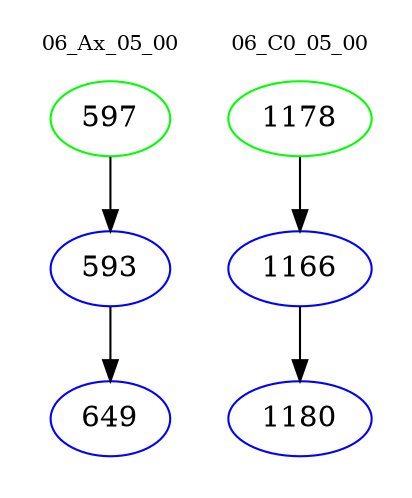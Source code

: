 digraph{
subgraph cluster_0 {
color = white
label = "06_Ax_05_00";
fontsize=10;
T0_597 [label="597", color="green"]
T0_597 -> T0_593 [color="black"]
T0_593 [label="593", color="blue"]
T0_593 -> T0_649 [color="black"]
T0_649 [label="649", color="blue"]
}
subgraph cluster_1 {
color = white
label = "06_C0_05_00";
fontsize=10;
T1_1178 [label="1178", color="green"]
T1_1178 -> T1_1166 [color="black"]
T1_1166 [label="1166", color="blue"]
T1_1166 -> T1_1180 [color="black"]
T1_1180 [label="1180", color="blue"]
}
}
